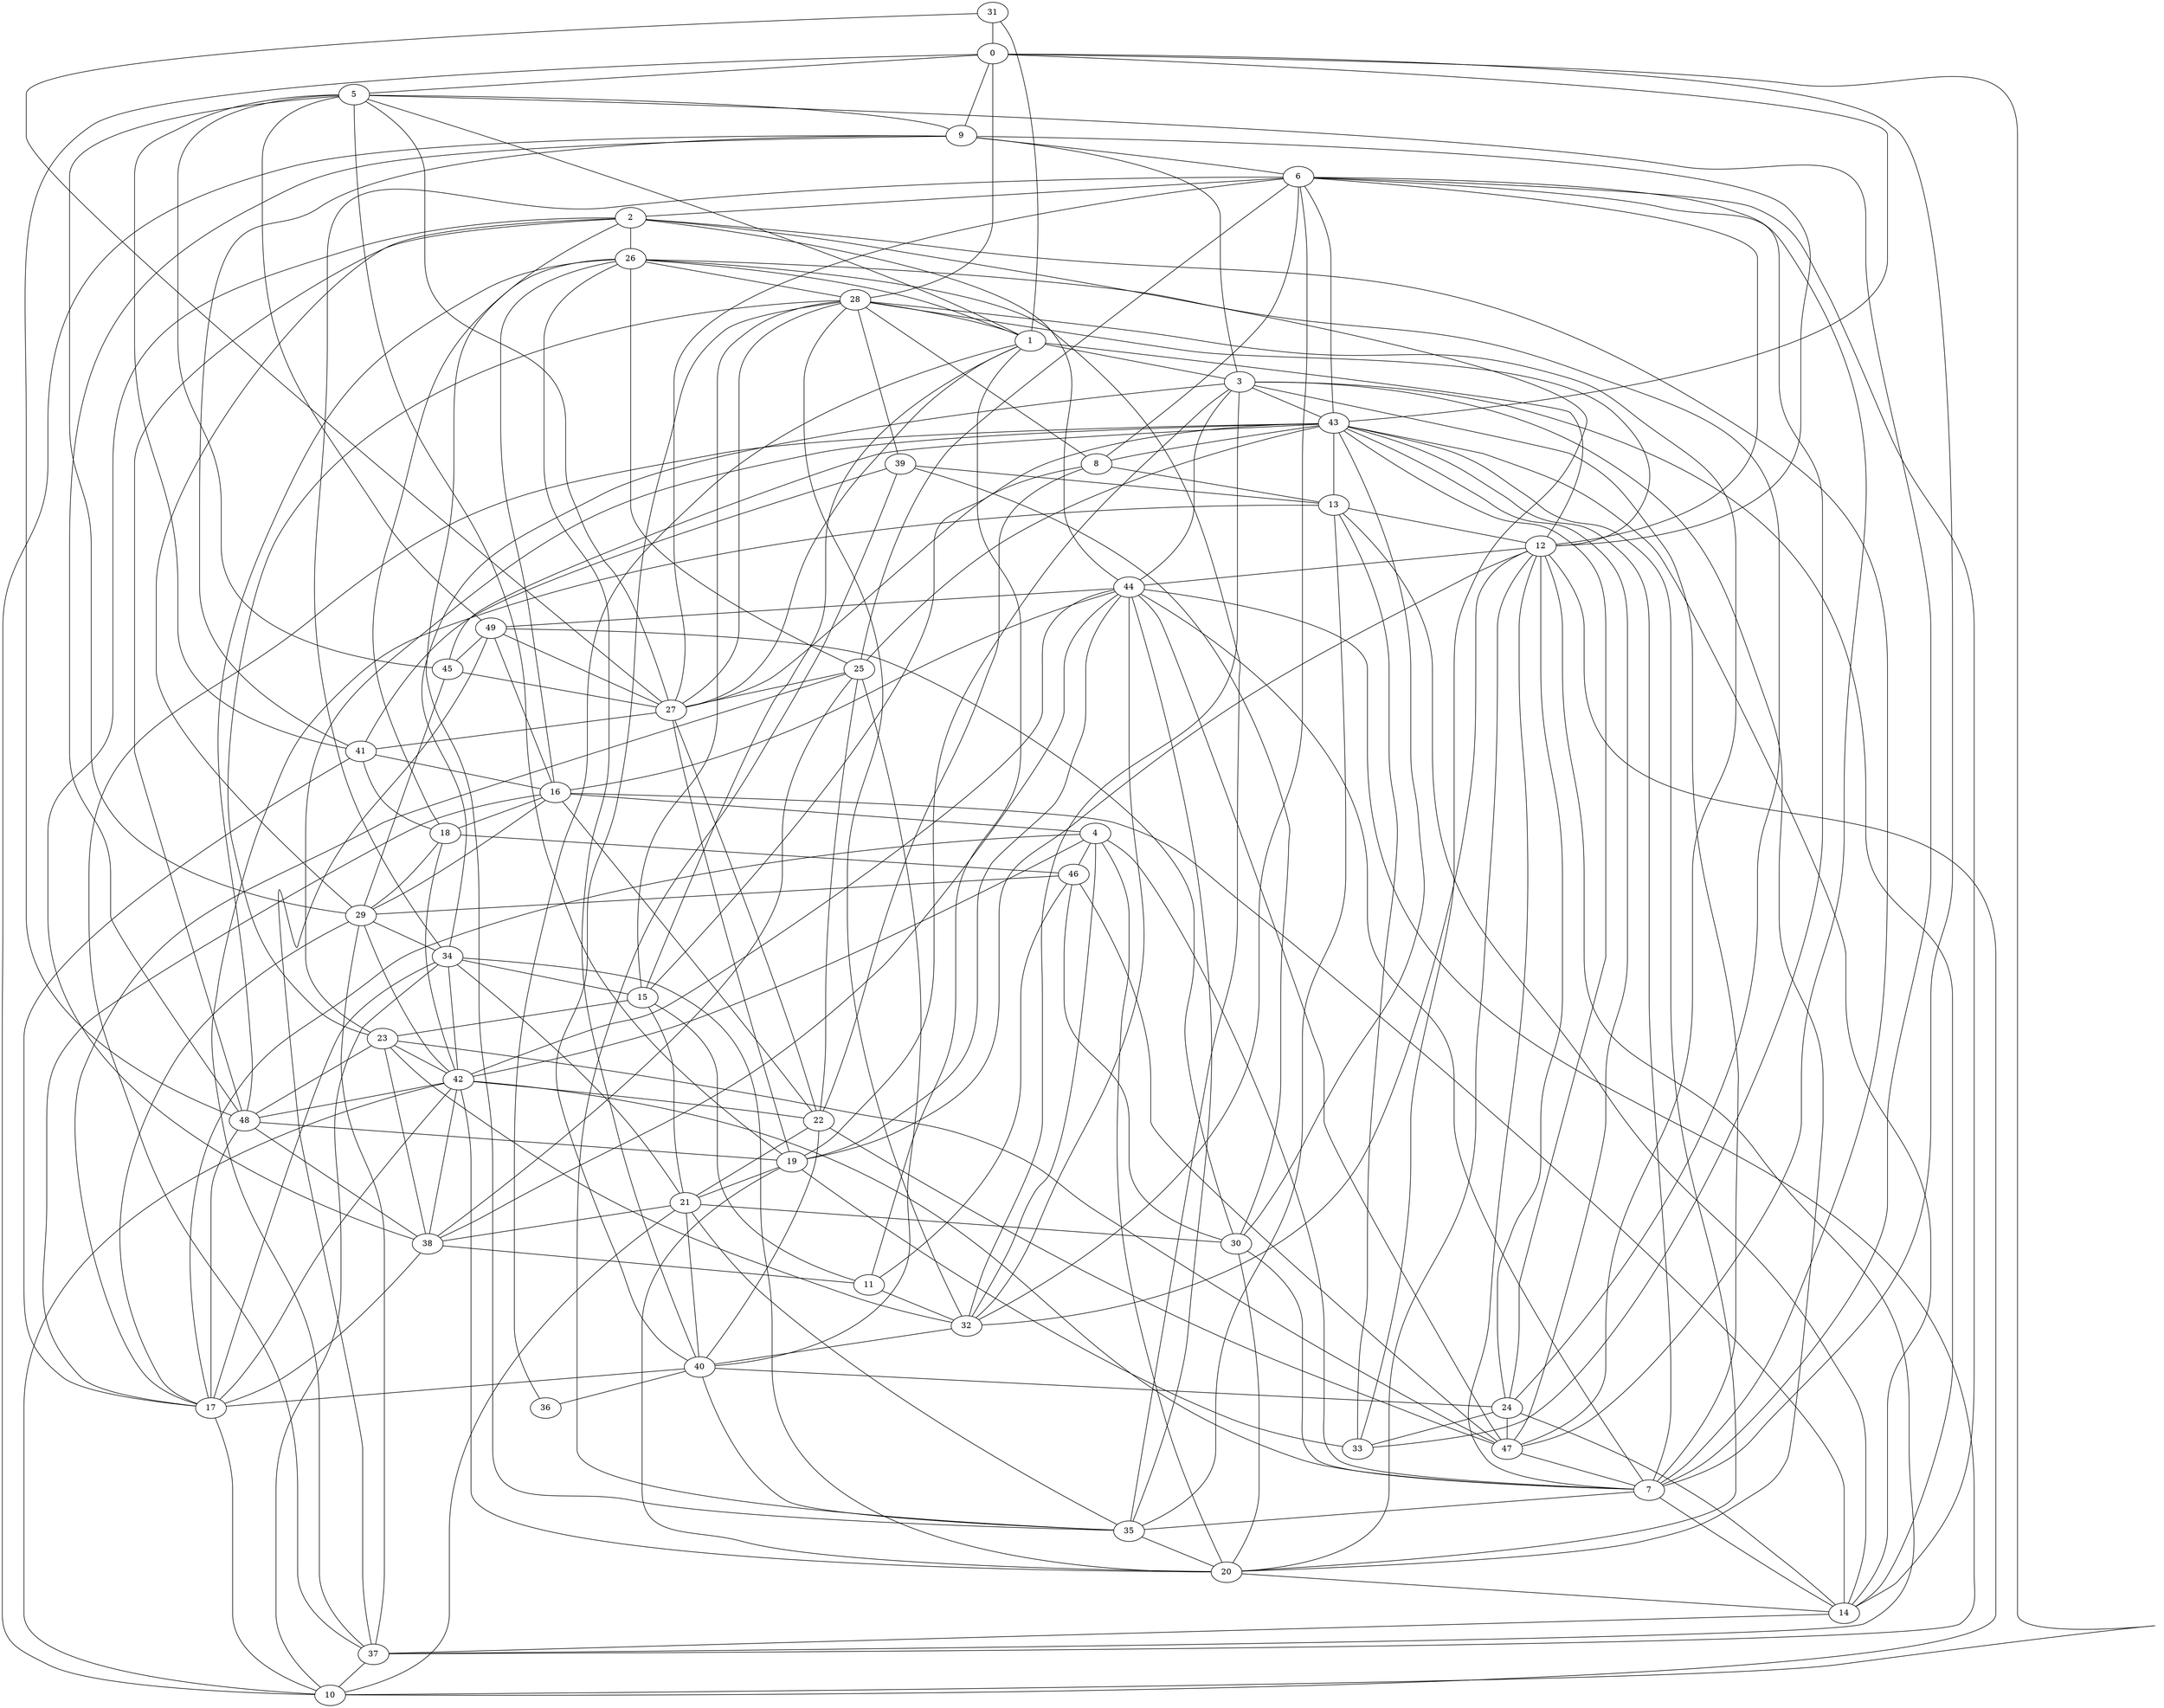 graph {
	0
	1
	2
	3
	4
	5
	6
	7
	8
	9
	10
	11
	12
	13
	14
	15
	16
	17
	18
	19
	20
	21
	22
	23
	24
	25
	26
	27
	28
	29
	30
	31
	32
	33
	34
	35
	36
	37
	38
	39
	40
	41
	42
	43
	44
	45
	46
	47
	48
	49
	0 -- 5;
	0 -- 7;
	0 -- 10;
	0 -- 28;
	0 -- 43;
	0 -- 48;
	1 -- 3;
	1 -- 5;
	1 -- 26;
	1 -- 27;
	2 -- 26;
	2 -- 29;
	2 -- 38;
	3 -- 9;
	3 -- 14;
	3 -- 20;
	3 -- 43;
	4 -- 46;
	5 -- 9;
	5 -- 27;
	5 -- 29;
	5 -- 45;
	5 -- 49;
	6 -- 2;
	6 -- 8;
	6 -- 32;
	6 -- 33;
	6 -- 34;
	6 -- 43;
	7 -- 2;
	7 -- 3;
	7 -- 4;
	7 -- 5;
	7 -- 35;
	7 -- 43;
	7 -- 44;
	8 -- 13;
	8 -- 22;
	9 -- 0;
	9 -- 6;
	10 -- 9;
	10 -- 12;
	10 -- 42;
	11 -- 1;
	11 -- 15;
	11 -- 32;
	11 -- 46;
	12 -- 1;
	12 -- 6;
	12 -- 7;
	12 -- 9;
	12 -- 19;
	12 -- 24;
	12 -- 28;
	12 -- 32;
	12 -- 44;
	13 -- 12;
	13 -- 33;
	13 -- 35;
	13 -- 37;
	14 -- 6;
	14 -- 7;
	14 -- 13;
	14 -- 16;
	14 -- 24;
	14 -- 37;
	14 -- 43;
	15 -- 1;
	15 -- 21;
	15 -- 23;
	16 -- 4;
	16 -- 17;
	16 -- 18;
	16 -- 22;
	16 -- 26;
	16 -- 49;
	17 -- 4;
	17 -- 10;
	17 -- 34;
	17 -- 38;
	17 -- 41;
	17 -- 48;
	18 -- 26;
	18 -- 29;
	18 -- 41;
	18 -- 42;
	18 -- 46;
	19 -- 3;
	19 -- 5;
	19 -- 20;
	19 -- 21;
	19 -- 33;
	19 -- 44;
	20 -- 4;
	20 -- 12;
	20 -- 14;
	20 -- 34;
	20 -- 42;
	21 -- 10;
	21 -- 30;
	21 -- 34;
	21 -- 35;
	21 -- 38;
	21 -- 40;
	22 -- 21;
	22 -- 40;
	22 -- 47;
	23 -- 42;
	23 -- 43;
	24 -- 26;
	24 -- 33;
	24 -- 47;
	25 -- 6;
	25 -- 17;
	25 -- 22;
	25 -- 26;
	25 -- 27;
	25 -- 38;
	25 -- 40;
	26 -- 28;
	26 -- 35;
	26 -- 40;
	27 -- 6;
	27 -- 8;
	27 -- 19;
	27 -- 22;
	27 -- 41;
	28 -- 1;
	28 -- 8;
	28 -- 15;
	28 -- 23;
	28 -- 27;
	28 -- 39;
	28 -- 40;
	29 -- 16;
	29 -- 17;
	29 -- 34;
	30 -- 7;
	30 -- 20;
	30 -- 46;
	31 -- 0;
	31 -- 1;
	31 -- 27;
	32 -- 3;
	32 -- 4;
	32 -- 23;
	32 -- 28;
	32 -- 40;
	33 -- 2;
	34 -- 3;
	34 -- 10;
	34 -- 15;
	35 -- 2;
	35 -- 20;
	35 -- 40;
	35 -- 44;
	36 -- 1;
	37 -- 10;
	37 -- 12;
	37 -- 29;
	37 -- 43;
	37 -- 44;
	38 -- 11;
	38 -- 23;
	39 -- 13;
	39 -- 30;
	39 -- 35;
	39 -- 41;
	40 -- 17;
	40 -- 24;
	40 -- 36;
	41 -- 5;
	41 -- 9;
	41 -- 16;
	42 -- 4;
	42 -- 7;
	42 -- 17;
	42 -- 22;
	42 -- 29;
	42 -- 34;
	42 -- 38;
	42 -- 48;
	43 -- 8;
	43 -- 13;
	43 -- 15;
	43 -- 20;
	43 -- 24;
	43 -- 25;
	43 -- 30;
	43 -- 45;
	44 -- 2;
	44 -- 3;
	44 -- 16;
	44 -- 32;
	44 -- 38;
	44 -- 42;
	44 -- 47;
	44 -- 49;
	45 -- 27;
	45 -- 29;
	46 -- 29;
	47 -- 6;
	47 -- 7;
	47 -- 23;
	47 -- 28;
	47 -- 43;
	47 -- 46;
	48 -- 2;
	48 -- 9;
	48 -- 19;
	48 -- 23;
	48 -- 26;
	48 -- 38;
	49 -- 27;
	49 -- 30;
	49 -- 37;
	49 -- 45;
}